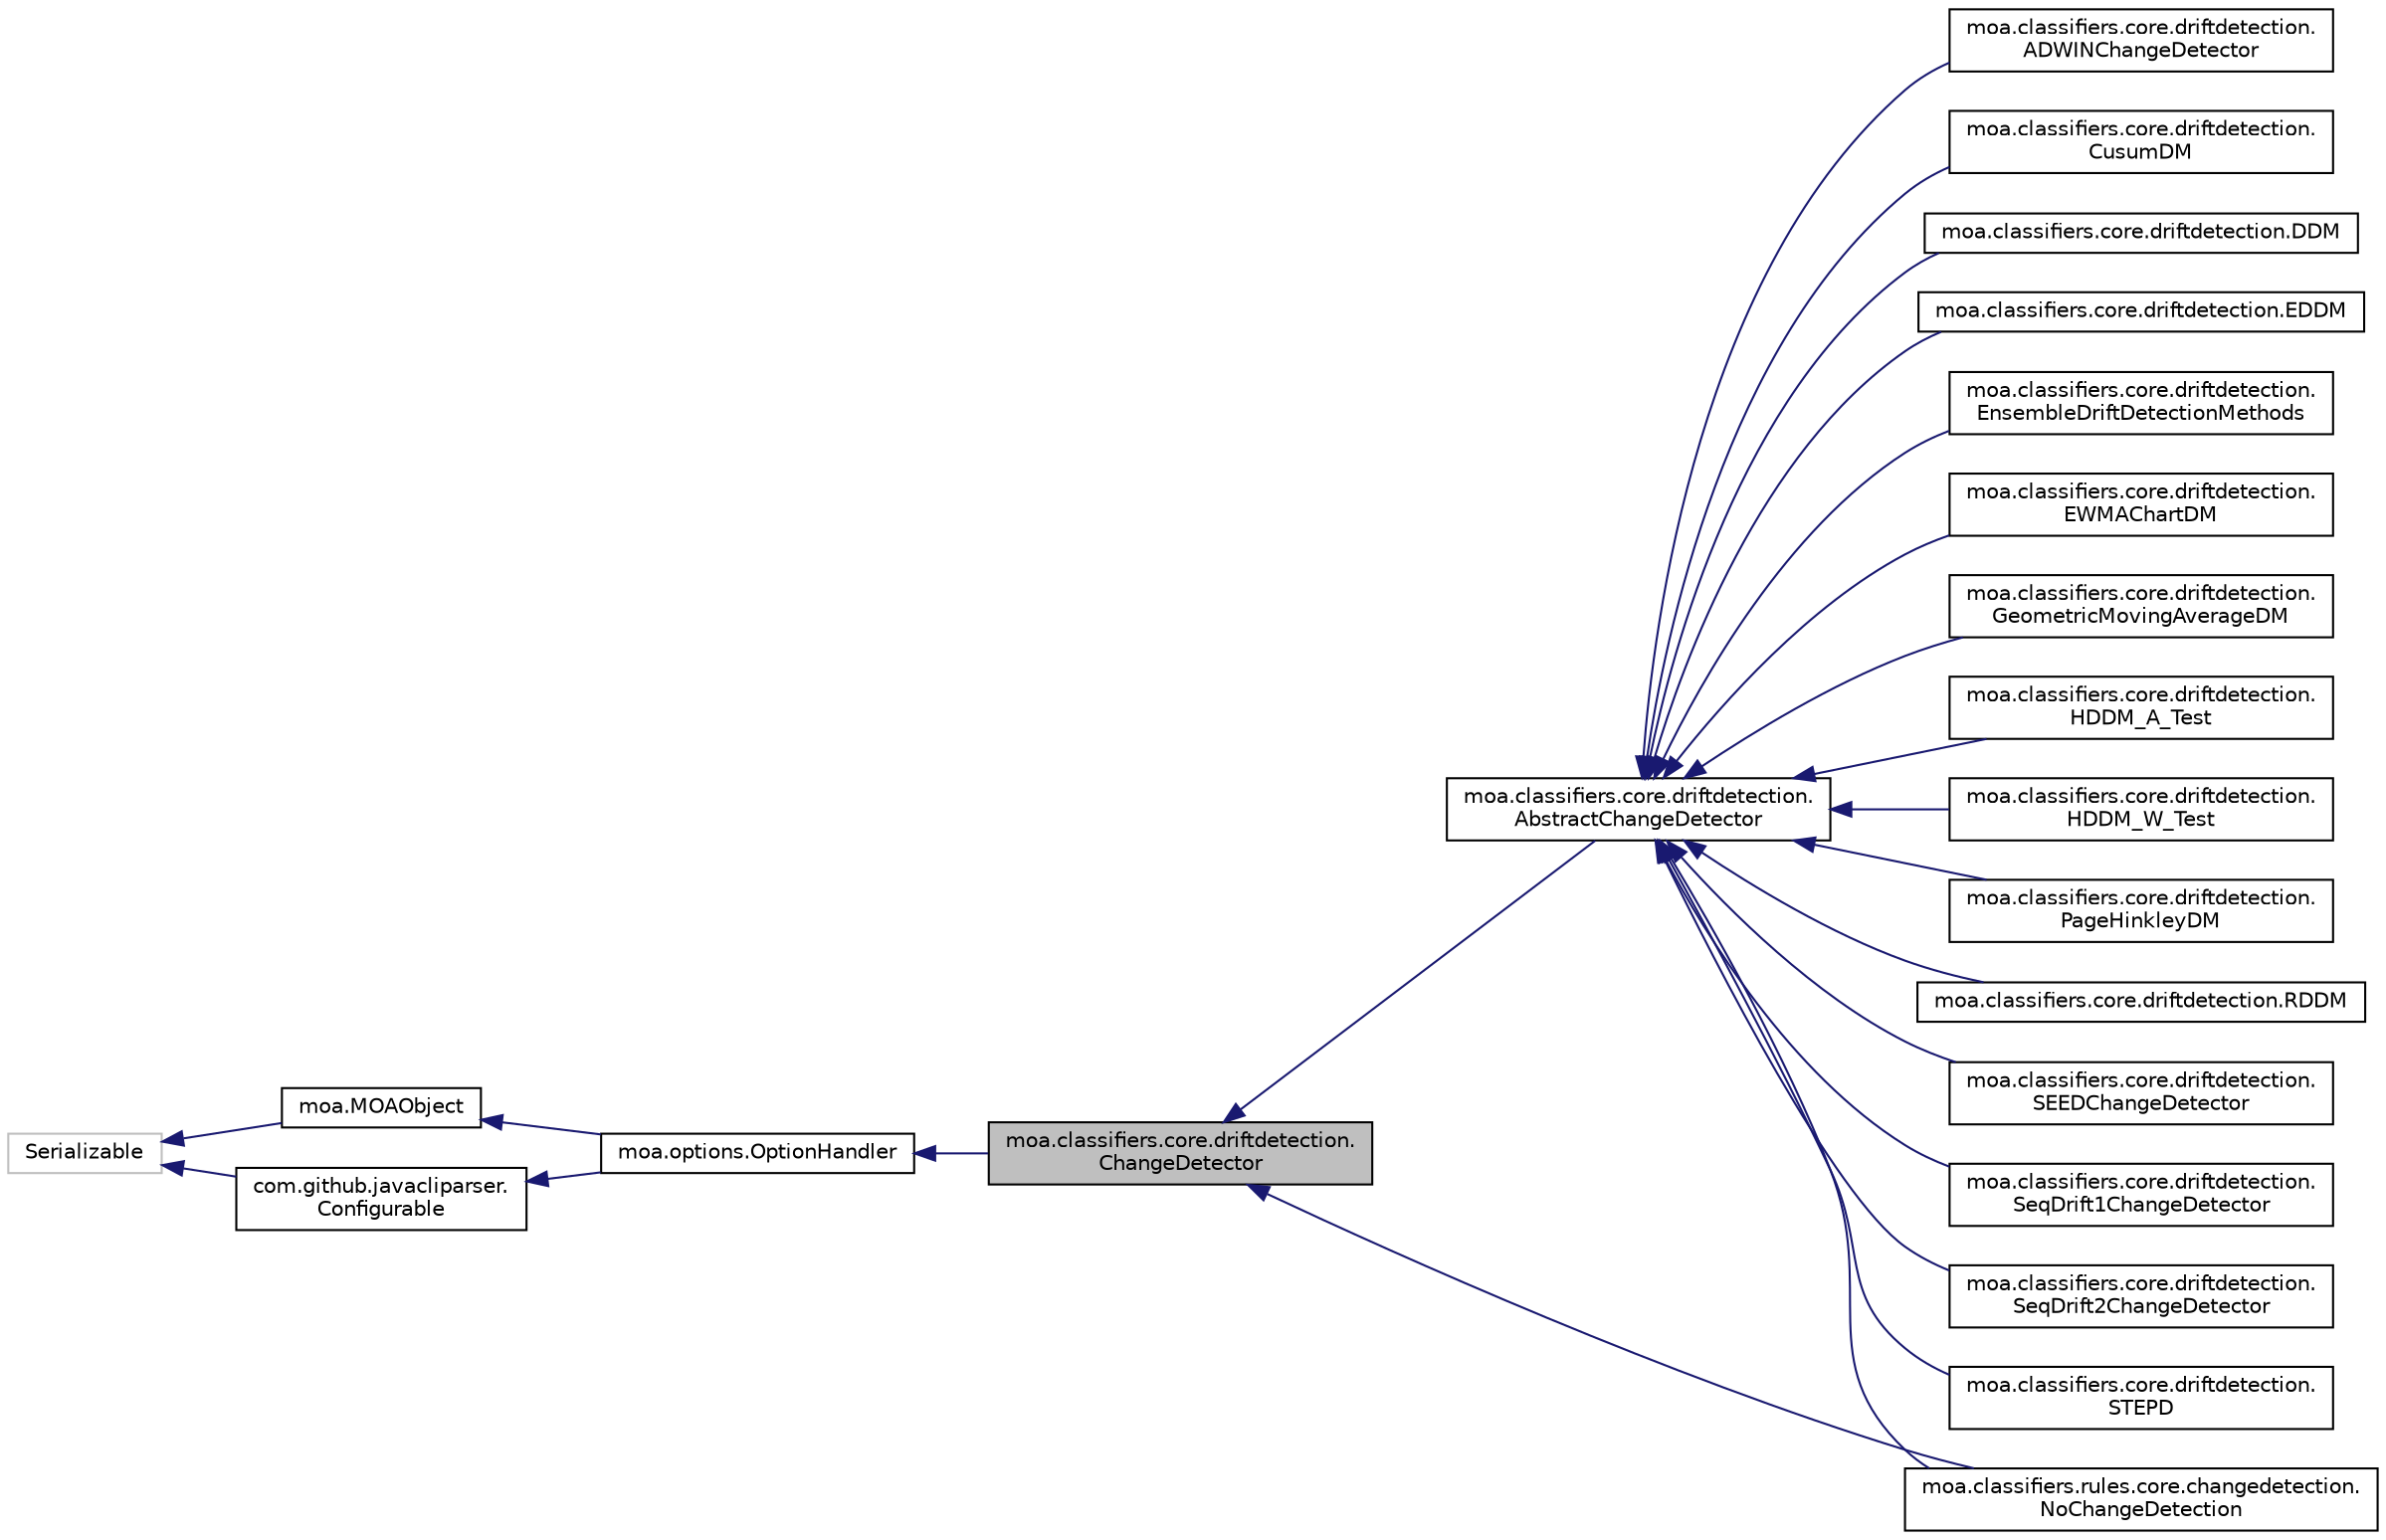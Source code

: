 digraph "moa.classifiers.core.driftdetection.ChangeDetector"
{
 // LATEX_PDF_SIZE
  edge [fontname="Helvetica",fontsize="10",labelfontname="Helvetica",labelfontsize="10"];
  node [fontname="Helvetica",fontsize="10",shape=record];
  rankdir="LR";
  Node1 [label="moa.classifiers.core.driftdetection.\lChangeDetector",height=0.2,width=0.4,color="black", fillcolor="grey75", style="filled", fontcolor="black",tooltip=" "];
  Node2 -> Node1 [dir="back",color="midnightblue",fontsize="10",style="solid"];
  Node2 [label="moa.options.OptionHandler",height=0.2,width=0.4,color="black", fillcolor="white", style="filled",URL="$interfacemoa_1_1options_1_1_option_handler.html",tooltip=" "];
  Node3 -> Node2 [dir="back",color="midnightblue",fontsize="10",style="solid"];
  Node3 [label="moa.MOAObject",height=0.2,width=0.4,color="black", fillcolor="white", style="filled",URL="$interfacemoa_1_1_m_o_a_object.html",tooltip=" "];
  Node4 -> Node3 [dir="back",color="midnightblue",fontsize="10",style="solid"];
  Node4 [label="Serializable",height=0.2,width=0.4,color="grey75", fillcolor="white", style="filled",tooltip=" "];
  Node5 -> Node2 [dir="back",color="midnightblue",fontsize="10",style="solid"];
  Node5 [label="com.github.javacliparser.\lConfigurable",height=0.2,width=0.4,color="black", fillcolor="white", style="filled",URL="$interfacecom_1_1github_1_1javacliparser_1_1_configurable.html",tooltip=" "];
  Node4 -> Node5 [dir="back",color="midnightblue",fontsize="10",style="solid"];
  Node1 -> Node6 [dir="back",color="midnightblue",fontsize="10",style="solid"];
  Node6 [label="moa.classifiers.core.driftdetection.\lAbstractChangeDetector",height=0.2,width=0.4,color="black", fillcolor="white", style="filled",URL="$classmoa_1_1classifiers_1_1core_1_1driftdetection_1_1_abstract_change_detector.html",tooltip=" "];
  Node6 -> Node7 [dir="back",color="midnightblue",fontsize="10",style="solid"];
  Node7 [label="moa.classifiers.core.driftdetection.\lADWINChangeDetector",height=0.2,width=0.4,color="black", fillcolor="white", style="filled",URL="$classmoa_1_1classifiers_1_1core_1_1driftdetection_1_1_a_d_w_i_n_change_detector.html",tooltip=" "];
  Node6 -> Node8 [dir="back",color="midnightblue",fontsize="10",style="solid"];
  Node8 [label="moa.classifiers.core.driftdetection.\lCusumDM",height=0.2,width=0.4,color="black", fillcolor="white", style="filled",URL="$classmoa_1_1classifiers_1_1core_1_1driftdetection_1_1_cusum_d_m.html",tooltip=" "];
  Node6 -> Node9 [dir="back",color="midnightblue",fontsize="10",style="solid"];
  Node9 [label="moa.classifiers.core.driftdetection.DDM",height=0.2,width=0.4,color="black", fillcolor="white", style="filled",URL="$classmoa_1_1classifiers_1_1core_1_1driftdetection_1_1_d_d_m.html",tooltip=" "];
  Node6 -> Node10 [dir="back",color="midnightblue",fontsize="10",style="solid"];
  Node10 [label="moa.classifiers.core.driftdetection.EDDM",height=0.2,width=0.4,color="black", fillcolor="white", style="filled",URL="$classmoa_1_1classifiers_1_1core_1_1driftdetection_1_1_e_d_d_m.html",tooltip=" "];
  Node6 -> Node11 [dir="back",color="midnightblue",fontsize="10",style="solid"];
  Node11 [label="moa.classifiers.core.driftdetection.\lEnsembleDriftDetectionMethods",height=0.2,width=0.4,color="black", fillcolor="white", style="filled",URL="$classmoa_1_1classifiers_1_1core_1_1driftdetection_1_1_ensemble_drift_detection_methods.html",tooltip=" "];
  Node6 -> Node12 [dir="back",color="midnightblue",fontsize="10",style="solid"];
  Node12 [label="moa.classifiers.core.driftdetection.\lEWMAChartDM",height=0.2,width=0.4,color="black", fillcolor="white", style="filled",URL="$classmoa_1_1classifiers_1_1core_1_1driftdetection_1_1_e_w_m_a_chart_d_m.html",tooltip=" "];
  Node6 -> Node13 [dir="back",color="midnightblue",fontsize="10",style="solid"];
  Node13 [label="moa.classifiers.core.driftdetection.\lGeometricMovingAverageDM",height=0.2,width=0.4,color="black", fillcolor="white", style="filled",URL="$classmoa_1_1classifiers_1_1core_1_1driftdetection_1_1_geometric_moving_average_d_m.html",tooltip=" "];
  Node6 -> Node14 [dir="back",color="midnightblue",fontsize="10",style="solid"];
  Node14 [label="moa.classifiers.core.driftdetection.\lHDDM_A_Test",height=0.2,width=0.4,color="black", fillcolor="white", style="filled",URL="$classmoa_1_1classifiers_1_1core_1_1driftdetection_1_1_h_d_d_m___a___test.html",tooltip=" "];
  Node6 -> Node15 [dir="back",color="midnightblue",fontsize="10",style="solid"];
  Node15 [label="moa.classifiers.core.driftdetection.\lHDDM_W_Test",height=0.2,width=0.4,color="black", fillcolor="white", style="filled",URL="$classmoa_1_1classifiers_1_1core_1_1driftdetection_1_1_h_d_d_m___w___test.html",tooltip=" "];
  Node6 -> Node16 [dir="back",color="midnightblue",fontsize="10",style="solid"];
  Node16 [label="moa.classifiers.core.driftdetection.\lPageHinkleyDM",height=0.2,width=0.4,color="black", fillcolor="white", style="filled",URL="$classmoa_1_1classifiers_1_1core_1_1driftdetection_1_1_page_hinkley_d_m.html",tooltip=" "];
  Node6 -> Node17 [dir="back",color="midnightblue",fontsize="10",style="solid"];
  Node17 [label="moa.classifiers.core.driftdetection.RDDM",height=0.2,width=0.4,color="black", fillcolor="white", style="filled",URL="$classmoa_1_1classifiers_1_1core_1_1driftdetection_1_1_r_d_d_m.html",tooltip=" "];
  Node6 -> Node18 [dir="back",color="midnightblue",fontsize="10",style="solid"];
  Node18 [label="moa.classifiers.core.driftdetection.\lSEEDChangeDetector",height=0.2,width=0.4,color="black", fillcolor="white", style="filled",URL="$classmoa_1_1classifiers_1_1core_1_1driftdetection_1_1_s_e_e_d_change_detector.html",tooltip=" "];
  Node6 -> Node19 [dir="back",color="midnightblue",fontsize="10",style="solid"];
  Node19 [label="moa.classifiers.core.driftdetection.\lSeqDrift1ChangeDetector",height=0.2,width=0.4,color="black", fillcolor="white", style="filled",URL="$classmoa_1_1classifiers_1_1core_1_1driftdetection_1_1_seq_drift1_change_detector.html",tooltip=" "];
  Node6 -> Node20 [dir="back",color="midnightblue",fontsize="10",style="solid"];
  Node20 [label="moa.classifiers.core.driftdetection.\lSeqDrift2ChangeDetector",height=0.2,width=0.4,color="black", fillcolor="white", style="filled",URL="$classmoa_1_1classifiers_1_1core_1_1driftdetection_1_1_seq_drift2_change_detector.html",tooltip=" "];
  Node6 -> Node21 [dir="back",color="midnightblue",fontsize="10",style="solid"];
  Node21 [label="moa.classifiers.core.driftdetection.\lSTEPD",height=0.2,width=0.4,color="black", fillcolor="white", style="filled",URL="$classmoa_1_1classifiers_1_1core_1_1driftdetection_1_1_s_t_e_p_d.html",tooltip=" "];
  Node6 -> Node22 [dir="back",color="midnightblue",fontsize="10",style="solid"];
  Node22 [label="moa.classifiers.rules.core.changedetection.\lNoChangeDetection",height=0.2,width=0.4,color="black", fillcolor="white", style="filled",URL="$classmoa_1_1classifiers_1_1rules_1_1core_1_1changedetection_1_1_no_change_detection.html",tooltip=" "];
  Node1 -> Node22 [dir="back",color="midnightblue",fontsize="10",style="solid"];
}
